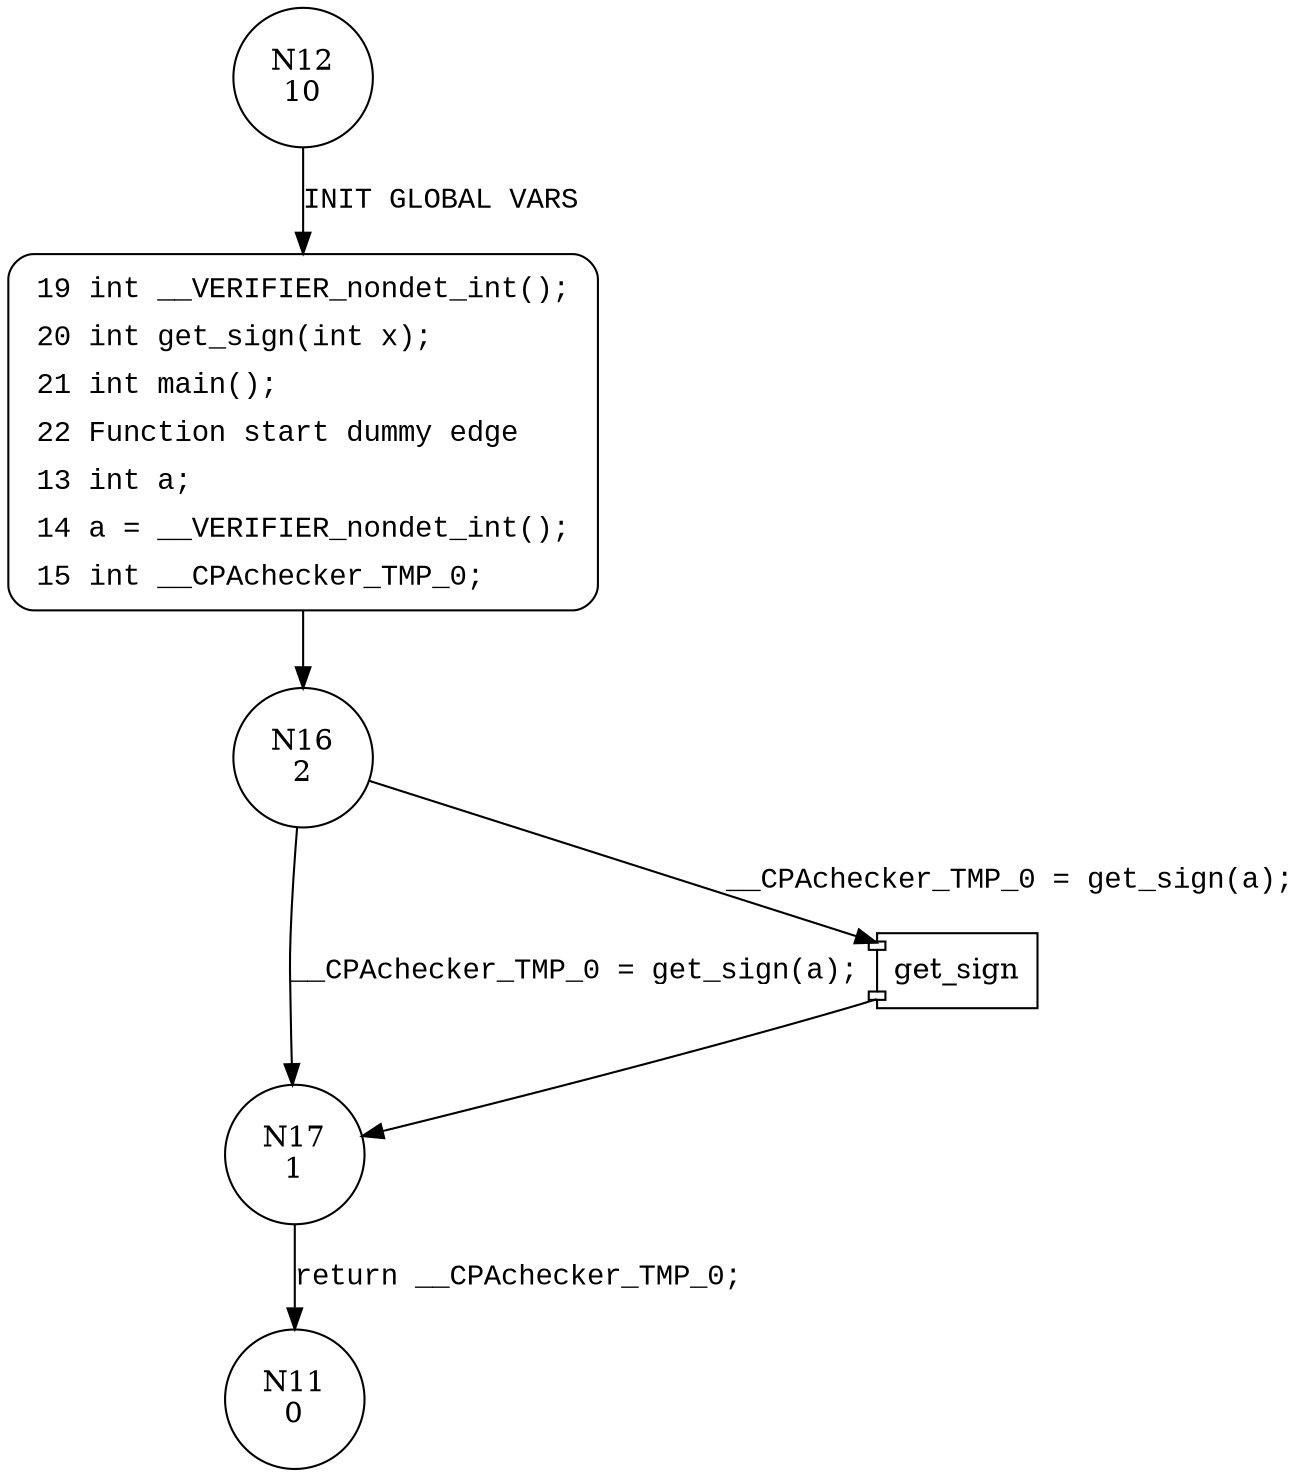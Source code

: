 digraph main {
12 [shape="circle" label="N12\n10"]
19 [shape="circle" label="N19\n9"]
16 [shape="circle" label="N16\n2"]
17 [shape="circle" label="N17\n1"]
11 [shape="circle" label="N11\n0"]
19 [style="filled,bold" penwidth="1" fillcolor="white" fontname="Courier New" shape="Mrecord" label=<<table border="0" cellborder="0" cellpadding="3" bgcolor="white"><tr><td align="right">19</td><td align="left">int __VERIFIER_nondet_int();</td></tr><tr><td align="right">20</td><td align="left">int get_sign(int x);</td></tr><tr><td align="right">21</td><td align="left">int main();</td></tr><tr><td align="right">22</td><td align="left">Function start dummy edge</td></tr><tr><td align="right">13</td><td align="left">int a;</td></tr><tr><td align="right">14</td><td align="left">a = __VERIFIER_nondet_int();</td></tr><tr><td align="right">15</td><td align="left">int __CPAchecker_TMP_0;</td></tr></table>>]
19 -> 16[label=""]
12 -> 19 [label="INIT GLOBAL VARS" fontname="Courier New"]
100001 [shape="component" label="get_sign"]
16 -> 100001 [label="__CPAchecker_TMP_0 = get_sign(a);" fontname="Courier New"]
100001 -> 17 [label="" fontname="Courier New"]
16 -> 17 [label="__CPAchecker_TMP_0 = get_sign(a);" fontname="Courier New"]
17 -> 11 [label="return __CPAchecker_TMP_0;" fontname="Courier New"]
}